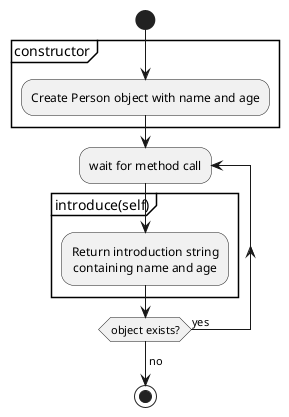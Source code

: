 @startuml Person
'"Person" class functionality
skinparam defaultTextAlignment center
start
partition constructor {
  :Create Person object with name and age;
}
repeat :wait for method call;
  partition introduce(self) {
    :Return introduction string
    containing name and age;
  }
repeat while (object exists?) is (yes)
->no;
stop
@enduml

@startuml Student
'"Student(Person)" class functionality
skinparam defaultTextAlignment center
start
partition constructor {
    :Create Student object with name and age 
    (from superclass), and grade;
}
repeat :wait for method call;
  split
  partition "study(self, hours)" {
    :Return string containing 
    name and hours studied;
  }
  split again
  partition "get_profile(self)" {
    :Return student profile string;
    'string in "Name: {self.name}\nAge: {self.age}\nGrade: {self.grade}" format
  }
  end split
repeat while (object exists?) is (yes)
->no;
stop
@enduml

@startuml Teacher
'"Teacher(Person)" class functionality
skinparam defaultTextAlignment center
start
partition constructor {
    :Create Teacher object with name and age 
    (from superclass), and subject taught;
}
repeat :wait for method call;
  split
  partition "teach(self, topic)" {
    :Return string containing name, topic 
    taught about, and subject taught;
  }
  split again
  partition "grade_student(self, student, grade)" {
    :Change given Student object's grade;
  }
  end split
repeat while (object exists?) is (yes)
->no;
stop
@enduml
